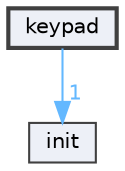 digraph "keypad"
{
 // LATEX_PDF_SIZE
  bgcolor="transparent";
  edge [fontname=Helvetica,fontsize=10,labelfontname=Helvetica,labelfontsize=10];
  node [fontname=Helvetica,fontsize=10,shape=box,height=0.2,width=0.4];
  compound=true
  dir_7eca063b915b2d227bec5eb73294b4cb [label="keypad", fillcolor="#edf0f7", color="grey25", style="filled,bold", URL="dir_7eca063b915b2d227bec5eb73294b4cb.html",tooltip=""];
  dir_b1b7c248586c03e23e648237ba8dbb8d [label="init", fillcolor="#edf0f7", color="grey25", style="filled", URL="dir_b1b7c248586c03e23e648237ba8dbb8d.html",tooltip=""];
  dir_7eca063b915b2d227bec5eb73294b4cb->dir_b1b7c248586c03e23e648237ba8dbb8d [headlabel="1", labeldistance=1.5 headhref="dir_000003_000002.html" color="steelblue1" fontcolor="steelblue1"];
}
